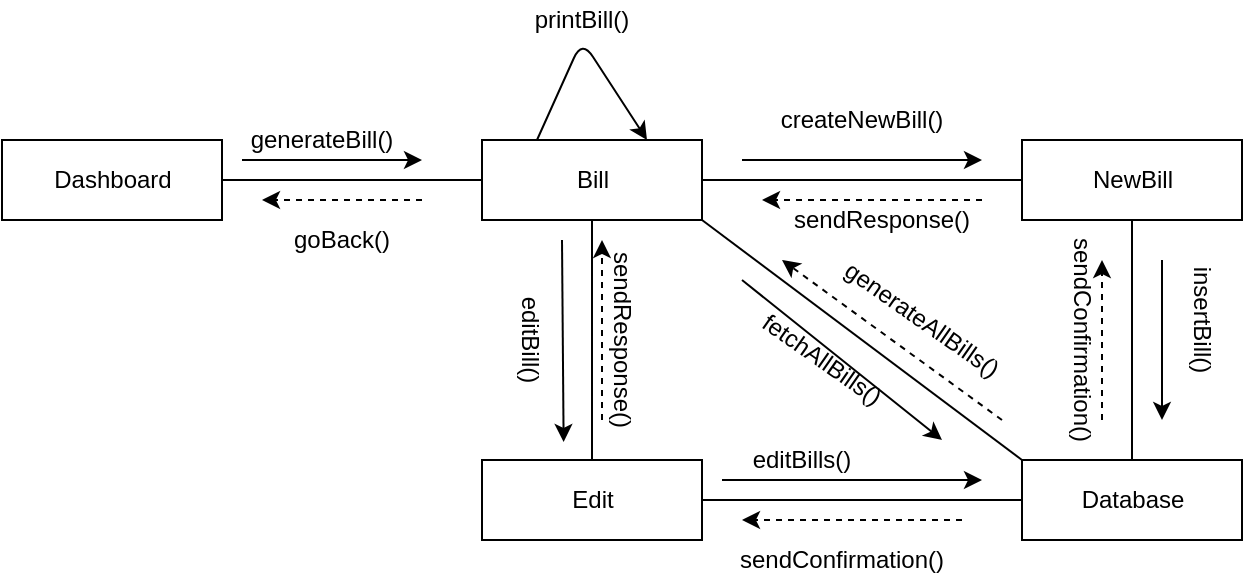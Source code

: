 <mxfile version="13.1.0" type="github"><diagram id="sBHDoW_tgUJbMpdxavjd" name="Page-1"><mxGraphModel dx="1038" dy="548" grid="1" gridSize="10" guides="1" tooltips="1" connect="1" arrows="1" fold="1" page="1" pageScale="1" pageWidth="827" pageHeight="1169" math="0" shadow="0"><root><mxCell id="0"/><mxCell id="1" parent="0"/><mxCell id="HCC2-S_Iv_OkWbtIb7Td-1" value="Bill" style="html=1;" vertex="1" parent="1"><mxGeometry x="370" y="120" width="110" height="40" as="geometry"/></mxCell><mxCell id="HCC2-S_Iv_OkWbtIb7Td-2" value="Dashboard" style="html=1;" vertex="1" parent="1"><mxGeometry x="130" y="120" width="110" height="40" as="geometry"/></mxCell><mxCell id="HCC2-S_Iv_OkWbtIb7Td-3" value="NewBill" style="html=1;" vertex="1" parent="1"><mxGeometry x="640" y="120" width="110" height="40" as="geometry"/></mxCell><mxCell id="HCC2-S_Iv_OkWbtIb7Td-4" value="Edit" style="html=1;" vertex="1" parent="1"><mxGeometry x="370" y="280" width="110" height="40" as="geometry"/></mxCell><mxCell id="HCC2-S_Iv_OkWbtIb7Td-5" value="Database" style="html=1;" vertex="1" parent="1"><mxGeometry x="640" y="280" width="110" height="40" as="geometry"/></mxCell><mxCell id="HCC2-S_Iv_OkWbtIb7Td-6" value="" style="endArrow=none;html=1;exitX=1;exitY=0.5;exitDx=0;exitDy=0;entryX=0;entryY=0.5;entryDx=0;entryDy=0;" edge="1" parent="1" source="HCC2-S_Iv_OkWbtIb7Td-2" target="HCC2-S_Iv_OkWbtIb7Td-1"><mxGeometry width="50" height="50" relative="1" as="geometry"><mxPoint x="380" y="310" as="sourcePoint"/><mxPoint x="430" y="260" as="targetPoint"/></mxGeometry></mxCell><mxCell id="HCC2-S_Iv_OkWbtIb7Td-7" value="" style="endArrow=none;html=1;entryX=0.5;entryY=1;entryDx=0;entryDy=0;exitX=0.5;exitY=0;exitDx=0;exitDy=0;" edge="1" parent="1" source="HCC2-S_Iv_OkWbtIb7Td-4" target="HCC2-S_Iv_OkWbtIb7Td-1"><mxGeometry width="50" height="50" relative="1" as="geometry"><mxPoint x="380" y="310" as="sourcePoint"/><mxPoint x="430" y="260" as="targetPoint"/></mxGeometry></mxCell><mxCell id="HCC2-S_Iv_OkWbtIb7Td-8" value="" style="endArrow=none;html=1;entryX=0;entryY=0.5;entryDx=0;entryDy=0;exitX=1;exitY=0.5;exitDx=0;exitDy=0;" edge="1" parent="1" source="HCC2-S_Iv_OkWbtIb7Td-1" target="HCC2-S_Iv_OkWbtIb7Td-3"><mxGeometry width="50" height="50" relative="1" as="geometry"><mxPoint x="520" y="240" as="sourcePoint"/><mxPoint x="570" y="190" as="targetPoint"/></mxGeometry></mxCell><mxCell id="HCC2-S_Iv_OkWbtIb7Td-10" value="" style="endArrow=none;html=1;entryX=0;entryY=0.5;entryDx=0;entryDy=0;exitX=1;exitY=0.5;exitDx=0;exitDy=0;" edge="1" parent="1" source="HCC2-S_Iv_OkWbtIb7Td-4" target="HCC2-S_Iv_OkWbtIb7Td-5"><mxGeometry width="50" height="50" relative="1" as="geometry"><mxPoint x="480" y="300" as="sourcePoint"/><mxPoint x="430" y="260" as="targetPoint"/></mxGeometry></mxCell><mxCell id="HCC2-S_Iv_OkWbtIb7Td-11" value="" style="endArrow=none;html=1;entryX=0.5;entryY=1;entryDx=0;entryDy=0;exitX=0.5;exitY=0;exitDx=0;exitDy=0;" edge="1" parent="1" source="HCC2-S_Iv_OkWbtIb7Td-5" target="HCC2-S_Iv_OkWbtIb7Td-3"><mxGeometry width="50" height="50" relative="1" as="geometry"><mxPoint x="380" y="310" as="sourcePoint"/><mxPoint x="430" y="260" as="targetPoint"/></mxGeometry></mxCell><mxCell id="HCC2-S_Iv_OkWbtIb7Td-12" value="" style="endArrow=none;html=1;entryX=1;entryY=1;entryDx=0;entryDy=0;exitX=0;exitY=0;exitDx=0;exitDy=0;" edge="1" parent="1" source="HCC2-S_Iv_OkWbtIb7Td-5" target="HCC2-S_Iv_OkWbtIb7Td-1"><mxGeometry width="50" height="50" relative="1" as="geometry"><mxPoint x="380" y="310" as="sourcePoint"/><mxPoint x="430" y="260" as="targetPoint"/></mxGeometry></mxCell><mxCell id="HCC2-S_Iv_OkWbtIb7Td-14" value="" style="endArrow=classic;html=1;exitX=0.25;exitY=0;exitDx=0;exitDy=0;entryX=0.75;entryY=0;entryDx=0;entryDy=0;" edge="1" parent="1" source="HCC2-S_Iv_OkWbtIb7Td-1" target="HCC2-S_Iv_OkWbtIb7Td-1"><mxGeometry width="50" height="50" relative="1" as="geometry"><mxPoint x="380" y="310" as="sourcePoint"/><mxPoint x="430" y="260" as="targetPoint"/><Array as="points"><mxPoint x="420" y="70"/></Array></mxGeometry></mxCell><mxCell id="HCC2-S_Iv_OkWbtIb7Td-15" value="" style="endArrow=classic;html=1;" edge="1" parent="1"><mxGeometry width="50" height="50" relative="1" as="geometry"><mxPoint x="500" y="130" as="sourcePoint"/><mxPoint x="620" y="130" as="targetPoint"/></mxGeometry></mxCell><mxCell id="HCC2-S_Iv_OkWbtIb7Td-16" value="" style="endArrow=classic;html=1;" edge="1" parent="1"><mxGeometry width="50" height="50" relative="1" as="geometry"><mxPoint x="710" y="180" as="sourcePoint"/><mxPoint x="710" y="260" as="targetPoint"/></mxGeometry></mxCell><mxCell id="HCC2-S_Iv_OkWbtIb7Td-17" value="" style="endArrow=classic;html=1;" edge="1" parent="1"><mxGeometry width="50" height="50" relative="1" as="geometry"><mxPoint x="490" y="290" as="sourcePoint"/><mxPoint x="620" y="290" as="targetPoint"/></mxGeometry></mxCell><mxCell id="HCC2-S_Iv_OkWbtIb7Td-18" value="" style="endArrow=classic;html=1;entryX=0.371;entryY=-0.225;entryDx=0;entryDy=0;entryPerimeter=0;" edge="1" parent="1" target="HCC2-S_Iv_OkWbtIb7Td-4"><mxGeometry width="50" height="50" relative="1" as="geometry"><mxPoint x="410" y="170" as="sourcePoint"/><mxPoint x="430" y="260" as="targetPoint"/></mxGeometry></mxCell><mxCell id="HCC2-S_Iv_OkWbtIb7Td-19" value="" style="endArrow=classic;html=1;dashed=1;" edge="1" parent="1"><mxGeometry width="50" height="50" relative="1" as="geometry"><mxPoint x="430" y="260" as="sourcePoint"/><mxPoint x="430" y="170" as="targetPoint"/></mxGeometry></mxCell><mxCell id="HCC2-S_Iv_OkWbtIb7Td-20" value="" style="endArrow=classic;html=1;dashed=1;" edge="1" parent="1"><mxGeometry width="50" height="50" relative="1" as="geometry"><mxPoint x="620" y="150" as="sourcePoint"/><mxPoint x="510" y="150" as="targetPoint"/></mxGeometry></mxCell><mxCell id="HCC2-S_Iv_OkWbtIb7Td-21" value="" style="endArrow=classic;html=1;dashed=1;" edge="1" parent="1"><mxGeometry width="50" height="50" relative="1" as="geometry"><mxPoint x="610" y="310" as="sourcePoint"/><mxPoint x="500" y="310" as="targetPoint"/></mxGeometry></mxCell><mxCell id="HCC2-S_Iv_OkWbtIb7Td-22" value="" style="endArrow=classic;html=1;dashed=1;" edge="1" parent="1"><mxGeometry width="50" height="50" relative="1" as="geometry"><mxPoint x="680" y="260" as="sourcePoint"/><mxPoint x="680" y="180" as="targetPoint"/></mxGeometry></mxCell><mxCell id="HCC2-S_Iv_OkWbtIb7Td-23" value="" style="endArrow=classic;html=1;dashed=1;" edge="1" parent="1"><mxGeometry width="50" height="50" relative="1" as="geometry"><mxPoint x="630" y="260" as="sourcePoint"/><mxPoint x="520" y="180" as="targetPoint"/></mxGeometry></mxCell><mxCell id="HCC2-S_Iv_OkWbtIb7Td-24" value="" style="endArrow=classic;html=1;" edge="1" parent="1"><mxGeometry width="50" height="50" relative="1" as="geometry"><mxPoint x="500" y="190" as="sourcePoint"/><mxPoint x="600" y="270" as="targetPoint"/></mxGeometry></mxCell><mxCell id="HCC2-S_Iv_OkWbtIb7Td-25" value="printBill()" style="text;html=1;strokeColor=none;fillColor=none;align=center;verticalAlign=middle;whiteSpace=wrap;rounded=0;" vertex="1" parent="1"><mxGeometry x="400" y="50" width="40" height="20" as="geometry"/></mxCell><mxCell id="HCC2-S_Iv_OkWbtIb7Td-27" value="createNewBill()" style="text;html=1;strokeColor=none;fillColor=none;align=center;verticalAlign=middle;whiteSpace=wrap;rounded=0;" vertex="1" parent="1"><mxGeometry x="540" y="100" width="40" height="20" as="geometry"/></mxCell><mxCell id="HCC2-S_Iv_OkWbtIb7Td-28" value="insertBill()" style="text;html=1;strokeColor=none;fillColor=none;align=center;verticalAlign=middle;whiteSpace=wrap;rounded=0;rotation=90;" vertex="1" parent="1"><mxGeometry x="710" y="200" width="40" height="20" as="geometry"/></mxCell><mxCell id="HCC2-S_Iv_OkWbtIb7Td-29" value="fetchAllBills()" style="text;html=1;strokeColor=none;fillColor=none;align=center;verticalAlign=middle;whiteSpace=wrap;rounded=0;rotation=35;" vertex="1" parent="1"><mxGeometry x="520" y="220" width="40" height="20" as="geometry"/></mxCell><mxCell id="HCC2-S_Iv_OkWbtIb7Td-30" value="generateAllBills()" style="text;html=1;strokeColor=none;fillColor=none;align=center;verticalAlign=middle;whiteSpace=wrap;rounded=0;rotation=35;" vertex="1" parent="1"><mxGeometry x="570" y="200" width="40" height="20" as="geometry"/></mxCell><mxCell id="HCC2-S_Iv_OkWbtIb7Td-31" value="editBills()" style="text;html=1;strokeColor=none;fillColor=none;align=center;verticalAlign=middle;whiteSpace=wrap;rounded=0;" vertex="1" parent="1"><mxGeometry x="510" y="270" width="40" height="20" as="geometry"/></mxCell><mxCell id="HCC2-S_Iv_OkWbtIb7Td-32" value="sendConfirmation()" style="text;html=1;strokeColor=none;fillColor=none;align=center;verticalAlign=middle;whiteSpace=wrap;rounded=0;" vertex="1" parent="1"><mxGeometry x="530" y="320" width="40" height="20" as="geometry"/></mxCell><mxCell id="HCC2-S_Iv_OkWbtIb7Td-33" value="sendConfirmation()" style="text;html=1;strokeColor=none;fillColor=none;align=center;verticalAlign=middle;whiteSpace=wrap;rounded=0;rotation=90;" vertex="1" parent="1"><mxGeometry x="650" y="210" width="40" height="20" as="geometry"/></mxCell><mxCell id="HCC2-S_Iv_OkWbtIb7Td-34" value="editBill()" style="text;html=1;strokeColor=none;fillColor=none;align=center;verticalAlign=middle;whiteSpace=wrap;rounded=0;rotation=90;" vertex="1" parent="1"><mxGeometry x="374" y="210" width="40" height="20" as="geometry"/></mxCell><mxCell id="HCC2-S_Iv_OkWbtIb7Td-35" value="sendResponse()" style="text;html=1;strokeColor=none;fillColor=none;align=center;verticalAlign=middle;whiteSpace=wrap;rounded=0;rotation=90;" vertex="1" parent="1"><mxGeometry x="420" y="210" width="40" height="20" as="geometry"/></mxCell><mxCell id="HCC2-S_Iv_OkWbtIb7Td-38" value="sendResponse()" style="text;html=1;strokeColor=none;fillColor=none;align=center;verticalAlign=middle;whiteSpace=wrap;rounded=0;rotation=0;" vertex="1" parent="1"><mxGeometry x="550" y="150" width="40" height="20" as="geometry"/></mxCell><mxCell id="HCC2-S_Iv_OkWbtIb7Td-39" value="generateBill()" style="text;html=1;strokeColor=none;fillColor=none;align=center;verticalAlign=middle;whiteSpace=wrap;rounded=0;" vertex="1" parent="1"><mxGeometry x="270" y="110" width="40" height="20" as="geometry"/></mxCell><mxCell id="HCC2-S_Iv_OkWbtIb7Td-41" value="" style="endArrow=classic;html=1;" edge="1" parent="1"><mxGeometry width="50" height="50" relative="1" as="geometry"><mxPoint x="250" y="130" as="sourcePoint"/><mxPoint x="340" y="130" as="targetPoint"/></mxGeometry></mxCell><mxCell id="HCC2-S_Iv_OkWbtIb7Td-42" value="goBack()" style="text;html=1;strokeColor=none;fillColor=none;align=center;verticalAlign=middle;whiteSpace=wrap;rounded=0;" vertex="1" parent="1"><mxGeometry x="280" y="160" width="40" height="20" as="geometry"/></mxCell><mxCell id="HCC2-S_Iv_OkWbtIb7Td-43" value="" style="endArrow=classic;html=1;dashed=1;" edge="1" parent="1"><mxGeometry width="50" height="50" relative="1" as="geometry"><mxPoint x="340" y="150" as="sourcePoint"/><mxPoint x="260" y="150" as="targetPoint"/></mxGeometry></mxCell></root></mxGraphModel></diagram></mxfile>